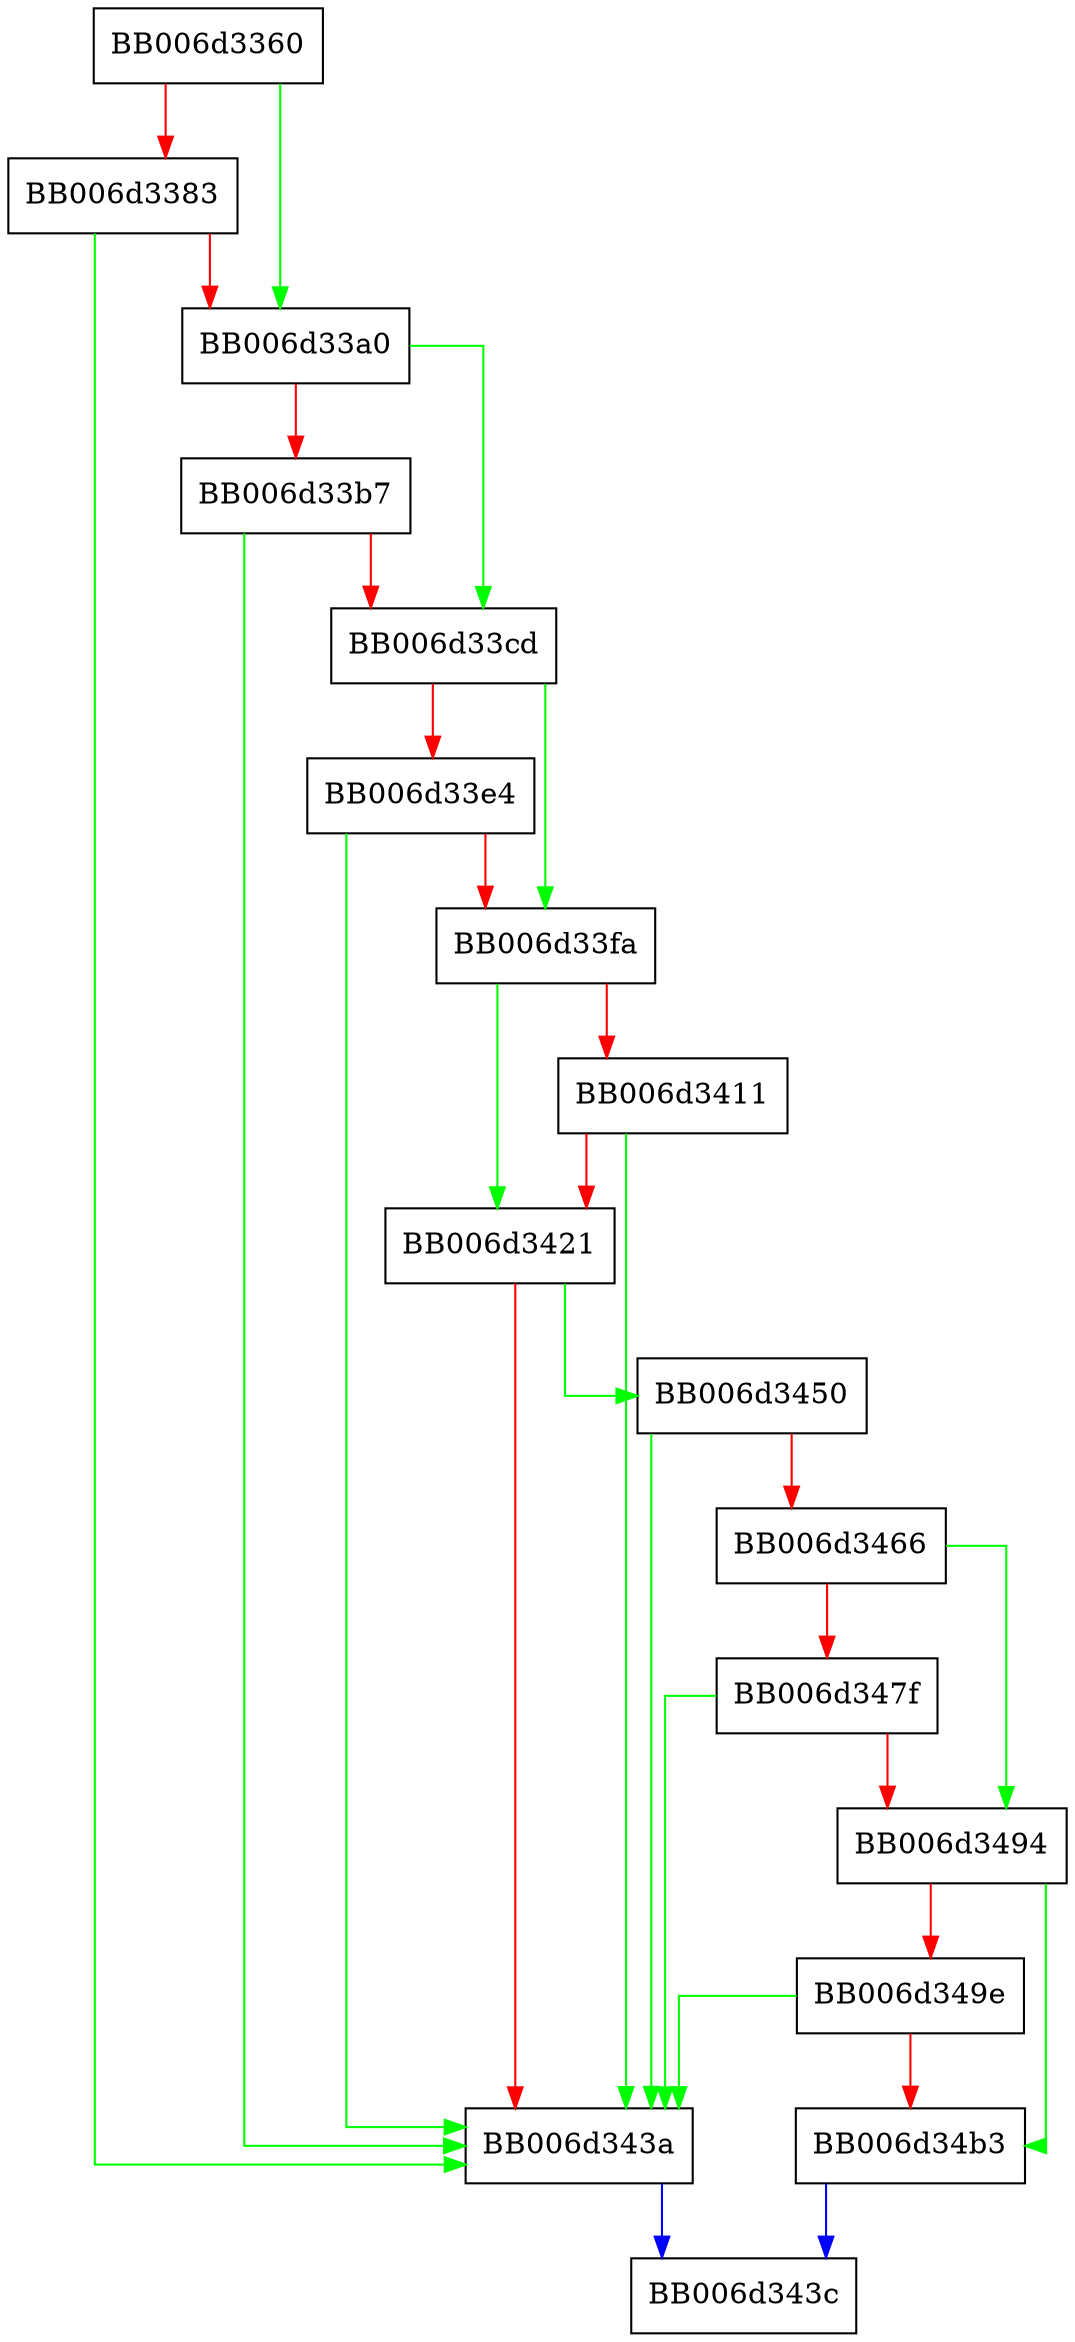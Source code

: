 digraph dsa_get_params {
  node [shape="box"];
  graph [splines=ortho];
  BB006d3360 -> BB006d33a0 [color="green"];
  BB006d3360 -> BB006d3383 [color="red"];
  BB006d3383 -> BB006d343a [color="green"];
  BB006d3383 -> BB006d33a0 [color="red"];
  BB006d33a0 -> BB006d33cd [color="green"];
  BB006d33a0 -> BB006d33b7 [color="red"];
  BB006d33b7 -> BB006d343a [color="green"];
  BB006d33b7 -> BB006d33cd [color="red"];
  BB006d33cd -> BB006d33fa [color="green"];
  BB006d33cd -> BB006d33e4 [color="red"];
  BB006d33e4 -> BB006d343a [color="green"];
  BB006d33e4 -> BB006d33fa [color="red"];
  BB006d33fa -> BB006d3421 [color="green"];
  BB006d33fa -> BB006d3411 [color="red"];
  BB006d3411 -> BB006d343a [color="green"];
  BB006d3411 -> BB006d3421 [color="red"];
  BB006d3421 -> BB006d3450 [color="green"];
  BB006d3421 -> BB006d343a [color="red"];
  BB006d343a -> BB006d343c [color="blue"];
  BB006d3450 -> BB006d343a [color="green"];
  BB006d3450 -> BB006d3466 [color="red"];
  BB006d3466 -> BB006d3494 [color="green"];
  BB006d3466 -> BB006d347f [color="red"];
  BB006d347f -> BB006d343a [color="green"];
  BB006d347f -> BB006d3494 [color="red"];
  BB006d3494 -> BB006d34b3 [color="green"];
  BB006d3494 -> BB006d349e [color="red"];
  BB006d349e -> BB006d343a [color="green"];
  BB006d349e -> BB006d34b3 [color="red"];
  BB006d34b3 -> BB006d343c [color="blue"];
}
